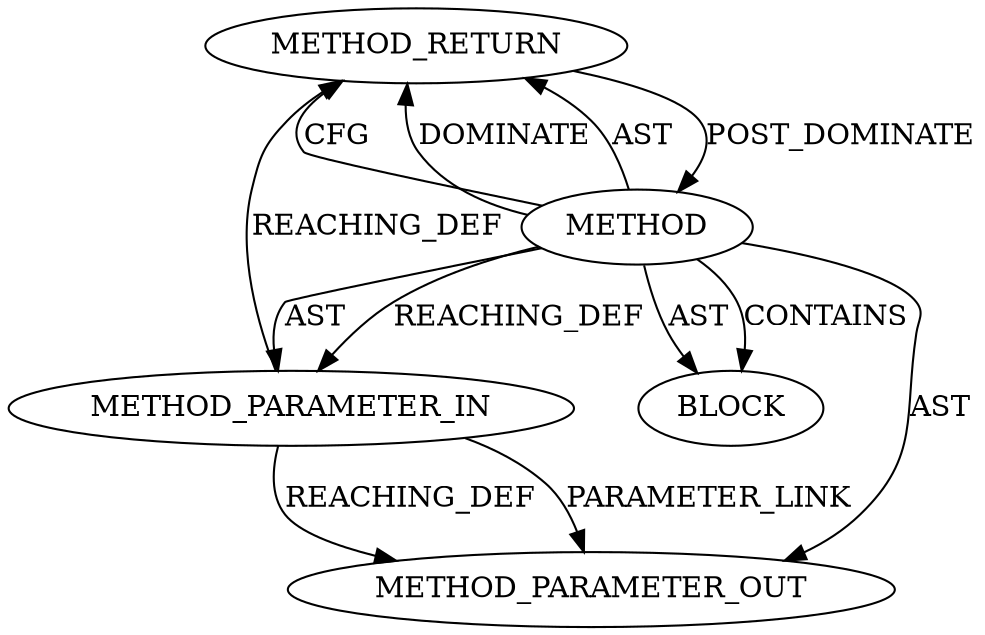 digraph {
  21053 [label=METHOD_RETURN ORDER=2 CODE="RET" TYPE_FULL_NAME="ANY" EVALUATION_STRATEGY="BY_VALUE"]
  21052 [label=BLOCK ORDER=1 ARGUMENT_INDEX=1 CODE="<empty>" TYPE_FULL_NAME="ANY"]
  21050 [label=METHOD AST_PARENT_TYPE="NAMESPACE_BLOCK" AST_PARENT_FULL_NAME="<global>" ORDER=0 CODE="<empty>" FULL_NAME="trace_sk_data_ready" IS_EXTERNAL=true FILENAME="<empty>" SIGNATURE="" NAME="trace_sk_data_ready"]
  21051 [label=METHOD_PARAMETER_IN ORDER=1 CODE="p1" IS_VARIADIC=false TYPE_FULL_NAME="ANY" EVALUATION_STRATEGY="BY_VALUE" INDEX=1 NAME="p1"]
  22433 [label=METHOD_PARAMETER_OUT ORDER=1 CODE="p1" IS_VARIADIC=false TYPE_FULL_NAME="ANY" EVALUATION_STRATEGY="BY_VALUE" INDEX=1 NAME="p1"]
  21050 -> 22433 [label=AST ]
  21050 -> 21052 [label=CONTAINS ]
  21050 -> 21053 [label=CFG ]
  21051 -> 22433 [label=PARAMETER_LINK ]
  21050 -> 21052 [label=AST ]
  21050 -> 21051 [label=REACHING_DEF VARIABLE=""]
  21053 -> 21050 [label=POST_DOMINATE ]
  21050 -> 21053 [label=DOMINATE ]
  21051 -> 22433 [label=REACHING_DEF VARIABLE="p1"]
  21051 -> 21053 [label=REACHING_DEF VARIABLE="p1"]
  21050 -> 21051 [label=AST ]
  21050 -> 21053 [label=AST ]
}
